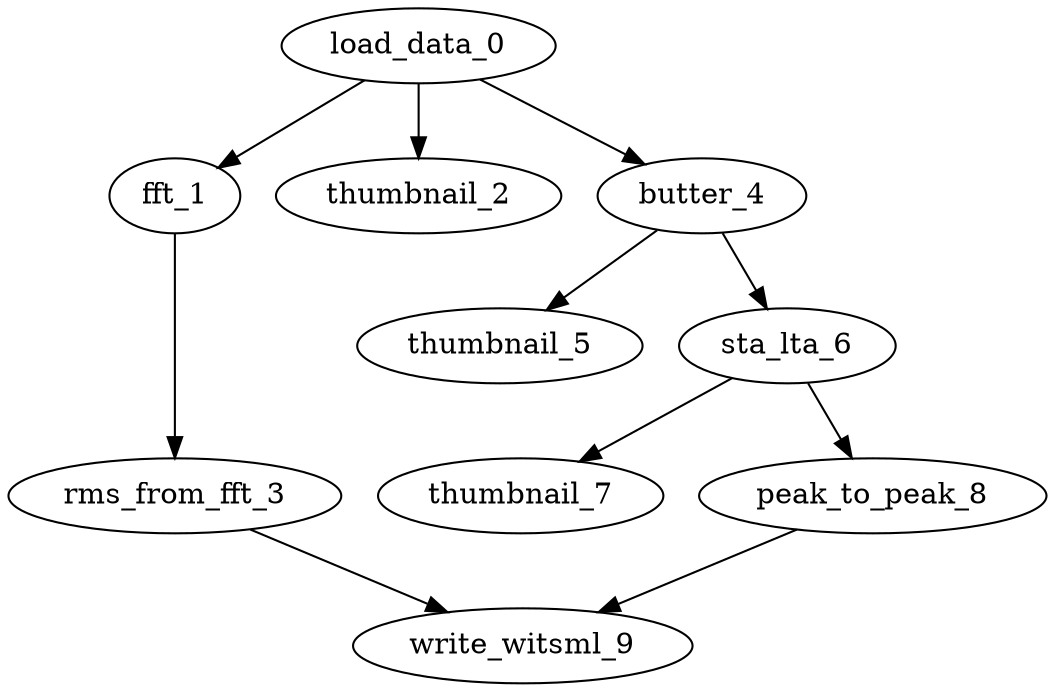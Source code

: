 digraph G {
load_data_0 -> fft_1
load_data_0 -> thumbnail_2
fft_1 -> rms_from_fft_3
load_data_0 -> butter_4
butter_4 -> thumbnail_5
butter_4 -> sta_lta_6
sta_lta_6 -> thumbnail_7
sta_lta_6 -> peak_to_peak_8
peak_to_peak_8 -> write_witsml_9
rms_from_fft_3 -> write_witsml_9
}
